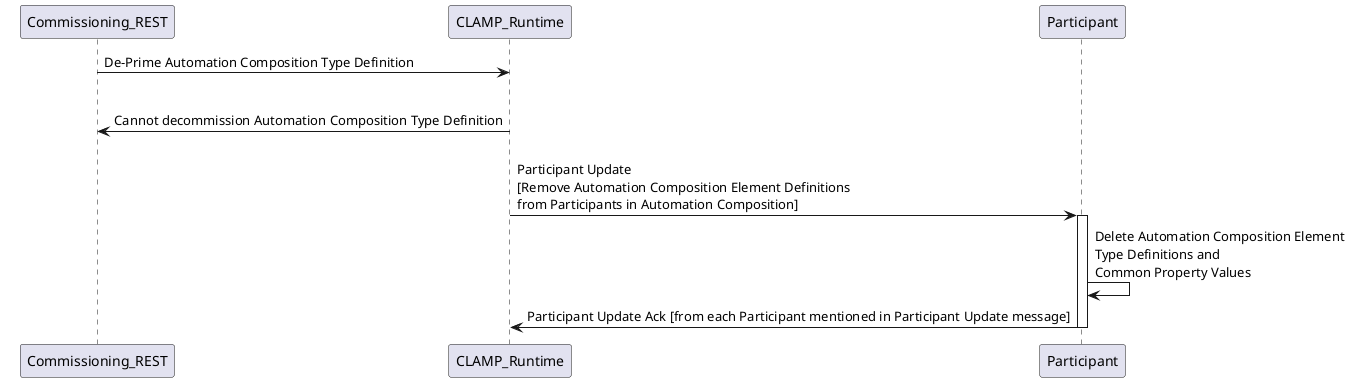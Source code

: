 @startuml
Commissioning_REST -> CLAMP_Runtime: De-Prime Automation Composition Type Definition
alt Automation Composition Instances exist for Automation Composition Type
	Commissioning_REST <- CLAMP_Runtime: Cannot decommission Automation Composition Type Definition
else No Automation Composition Instances exist for Automation Composition Type
	Participant <- CLAMP_Runtime: Participant Update\n[Remove Automation Composition Element Definitions\nfrom Participants in Automation Composition]
	activate Participant
	Participant -> Participant: Delete Automation Composition Element\nType Definitions and\nCommon Property Values
	Participant -> CLAMP_Runtime: Participant Update Ack [from each Participant mentioned in Participant Update message]
	deactivate Participant
@enduml
